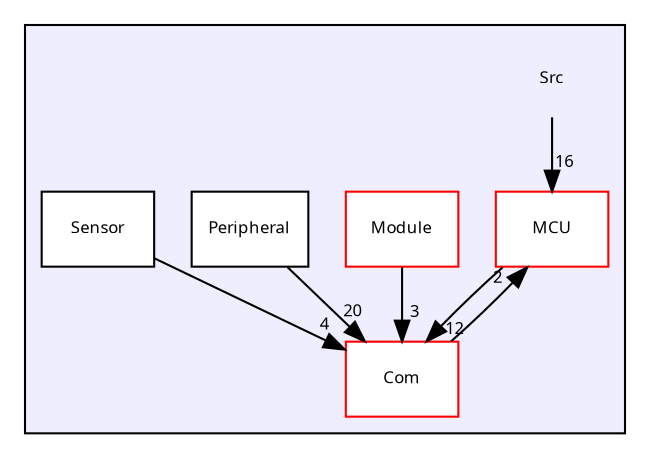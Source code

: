digraph "Src" {
  compound=true
  node [ fontsize="8", fontname="Sans"];
  edge [ labelfontsize="8", labelfontname="Sans"];
  subgraph clusterdir_413f4e031a85da0d68269c6fd2f76e1c {
    graph [ bgcolor="#eeeeff", pencolor="black", label="" URL="dir_413f4e031a85da0d68269c6fd2f76e1c.html"];
    dir_413f4e031a85da0d68269c6fd2f76e1c [shape=plaintext label="Src"];
    dir_bd6076192d431881978bb9a63bffcd65 [shape=box label="Com" color="red" fillcolor="white" style="filled" URL="dir_bd6076192d431881978bb9a63bffcd65.html"];
    dir_9c07b6f6cc004f3a3b80dfa585542b38 [shape=box label="MCU" color="red" fillcolor="white" style="filled" URL="dir_9c07b6f6cc004f3a3b80dfa585542b38.html"];
    dir_a66f30b86b8bcc429b3175f700e00737 [shape=box label="Module" color="red" fillcolor="white" style="filled" URL="dir_a66f30b86b8bcc429b3175f700e00737.html"];
    dir_9d19931e8a62fc8e40ff785eef64c7fb [shape=box label="Peripheral" color="black" fillcolor="white" style="filled" URL="dir_9d19931e8a62fc8e40ff785eef64c7fb.html"];
    dir_a089863237f4ea998db639b1a742fe18 [shape=box label="Sensor" color="black" fillcolor="white" style="filled" URL="dir_a089863237f4ea998db639b1a742fe18.html"];
  }
  dir_9d19931e8a62fc8e40ff785eef64c7fb->dir_bd6076192d431881978bb9a63bffcd65 [headlabel="20", labeldistance=1.5 headhref="dir_000037_000001.html"];
  dir_a66f30b86b8bcc429b3175f700e00737->dir_bd6076192d431881978bb9a63bffcd65 [headlabel="3", labeldistance=1.5 headhref="dir_000024_000001.html"];
  dir_9c07b6f6cc004f3a3b80dfa585542b38->dir_bd6076192d431881978bb9a63bffcd65 [headlabel="12", labeldistance=1.5 headhref="dir_000026_000001.html"];
  dir_bd6076192d431881978bb9a63bffcd65->dir_9c07b6f6cc004f3a3b80dfa585542b38 [headlabel="2", labeldistance=1.5 headhref="dir_000001_000026.html"];
  dir_a089863237f4ea998db639b1a742fe18->dir_bd6076192d431881978bb9a63bffcd65 [headlabel="4", labeldistance=1.5 headhref="dir_000038_000001.html"];
  dir_413f4e031a85da0d68269c6fd2f76e1c->dir_9c07b6f6cc004f3a3b80dfa585542b38 [headlabel="16", labeldistance=1.5 headhref="dir_000000_000026.html"];
}
